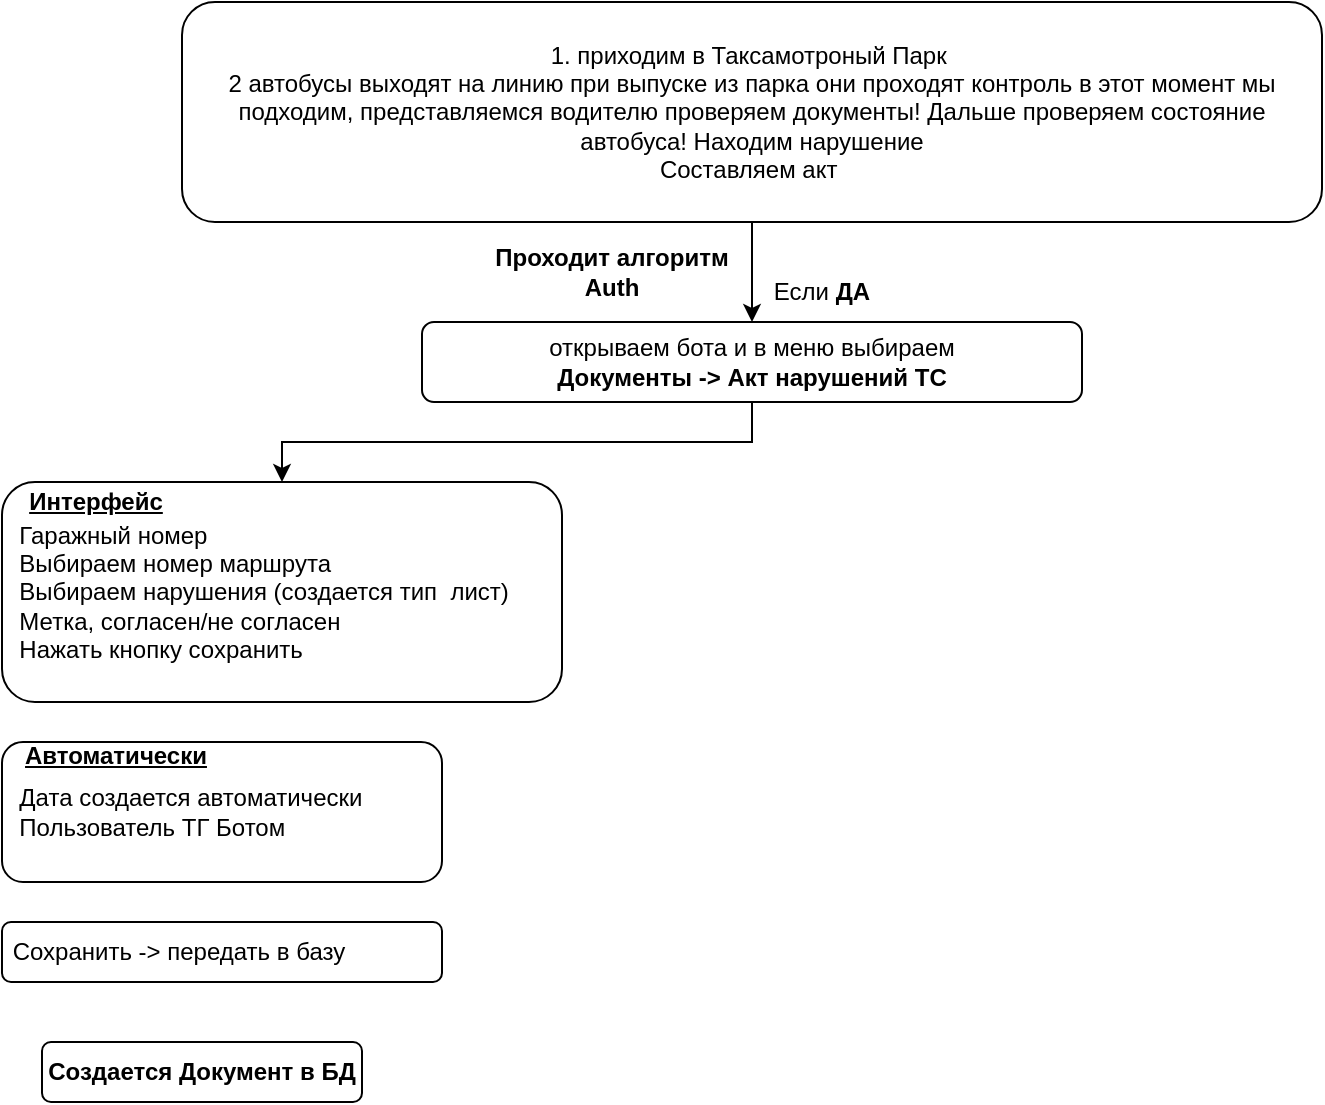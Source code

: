 <mxfile version="22.0.8" type="github">
  <diagram name="Страница — 1" id="SPHt7ZytzHKo-IP5oX0M">
    <mxGraphModel dx="1024" dy="517" grid="1" gridSize="10" guides="1" tooltips="1" connect="1" arrows="1" fold="1" page="1" pageScale="1" pageWidth="827" pageHeight="1169" math="0" shadow="0">
      <root>
        <mxCell id="0" />
        <mxCell id="1" parent="0" />
        <mxCell id="XXswtY91_qXGHENN87gQ-3" value="" style="edgeStyle=orthogonalEdgeStyle;rounded=0;orthogonalLoop=1;jettySize=auto;html=1;" edge="1" parent="1" source="XXswtY91_qXGHENN87gQ-1" target="XXswtY91_qXGHENN87gQ-2">
          <mxGeometry relative="1" as="geometry" />
        </mxCell>
        <mxCell id="XXswtY91_qXGHENN87gQ-1" value="&lt;div&gt;1. приходим в Таксамотроный Парк&amp;nbsp;&lt;/div&gt;&lt;div&gt;2 автобусы выходят на линию при выпуске из парка они проходят контроль в этот момент мы подходим, представляемся водителю проверяем документы! Дальше проверяем состояние автобуса! Находим нарушение&lt;/div&gt;&lt;div&gt;Составляем акт&amp;nbsp;&lt;/div&gt;" style="rounded=1;whiteSpace=wrap;html=1;" vertex="1" parent="1">
          <mxGeometry x="140" y="10" width="570" height="110" as="geometry" />
        </mxCell>
        <mxCell id="XXswtY91_qXGHENN87gQ-29" value="" style="edgeStyle=orthogonalEdgeStyle;rounded=0;orthogonalLoop=1;jettySize=auto;html=1;entryX=0.5;entryY=0;entryDx=0;entryDy=0;" edge="1" parent="1" source="XXswtY91_qXGHENN87gQ-2" target="XXswtY91_qXGHENN87gQ-17">
          <mxGeometry relative="1" as="geometry">
            <mxPoint x="75" y="190" as="targetPoint" />
          </mxGeometry>
        </mxCell>
        <mxCell id="XXswtY91_qXGHENN87gQ-2" value="открываем бота и в меню выбираем&lt;br&gt;&lt;b&gt;Документы -&amp;gt; Акт нарушений ТС&lt;/b&gt;" style="whiteSpace=wrap;html=1;rounded=1;" vertex="1" parent="1">
          <mxGeometry x="260" y="170" width="330" height="40" as="geometry" />
        </mxCell>
        <mxCell id="XXswtY91_qXGHENN87gQ-5" value="&lt;b&gt;Проходит алгоритм Auth&lt;/b&gt;" style="text;html=1;strokeColor=none;fillColor=none;align=center;verticalAlign=middle;whiteSpace=wrap;rounded=0;" vertex="1" parent="1">
          <mxGeometry x="290" y="130" width="130" height="30" as="geometry" />
        </mxCell>
        <mxCell id="XXswtY91_qXGHENN87gQ-6" value="Если &lt;b&gt;ДА&lt;/b&gt;" style="text;html=1;strokeColor=none;fillColor=none;align=center;verticalAlign=middle;whiteSpace=wrap;rounded=0;" vertex="1" parent="1">
          <mxGeometry x="430" y="140" width="60" height="30" as="geometry" />
        </mxCell>
        <mxCell id="XXswtY91_qXGHENN87gQ-13" value="&lt;b&gt;Создается Документ в БД&lt;/b&gt;" style="whiteSpace=wrap;html=1;rounded=1;" vertex="1" parent="1">
          <mxGeometry x="70" y="530" width="160" height="30" as="geometry" />
        </mxCell>
        <mxCell id="XXswtY91_qXGHENN87gQ-15" value="&amp;nbsp; Дата создается автоматически&lt;br&gt;&lt;div style=&quot;&quot;&gt;&lt;span style=&quot;background-color: initial;&quot;&gt;&amp;nbsp; Пользователь ТГ Ботом&lt;/span&gt;&lt;/div&gt;" style="whiteSpace=wrap;html=1;rounded=1;align=left;" vertex="1" parent="1">
          <mxGeometry x="50" y="380" width="220" height="70" as="geometry" />
        </mxCell>
        <mxCell id="XXswtY91_qXGHENN87gQ-17" value="&amp;nbsp; Гаражный номер&lt;br&gt;&amp;nbsp; Выбираем номер маршрута&lt;br&gt;&amp;nbsp; Выбираем нарушения (создается тип&amp;nbsp; лист)&lt;br&gt;&amp;nbsp; Метка, согласен/не согласен&lt;br&gt;&amp;nbsp; Нажать кнопку сохранить" style="whiteSpace=wrap;html=1;rounded=1;align=left;" vertex="1" parent="1">
          <mxGeometry x="50" y="250" width="280" height="110" as="geometry" />
        </mxCell>
        <mxCell id="XXswtY91_qXGHENN87gQ-19" value="&lt;b&gt;&lt;u&gt;Интерфейс&lt;/u&gt;&lt;/b&gt;" style="text;html=1;strokeColor=none;fillColor=none;align=center;verticalAlign=middle;whiteSpace=wrap;rounded=0;" vertex="1" parent="1">
          <mxGeometry x="57" y="245" width="80" height="30" as="geometry" />
        </mxCell>
        <mxCell id="XXswtY91_qXGHENN87gQ-22" value="&amp;nbsp;Сохранить -&amp;gt; передать в базу" style="whiteSpace=wrap;html=1;align=left;rounded=1;" vertex="1" parent="1">
          <mxGeometry x="50" y="470" width="220" height="30" as="geometry" />
        </mxCell>
        <mxCell id="XXswtY91_qXGHENN87gQ-34" value="&lt;b&gt;&lt;u&gt;Автоматически&lt;/u&gt;&lt;/b&gt;" style="text;html=1;strokeColor=none;fillColor=none;align=center;verticalAlign=middle;whiteSpace=wrap;rounded=0;" vertex="1" parent="1">
          <mxGeometry x="52" y="372" width="110" height="30" as="geometry" />
        </mxCell>
      </root>
    </mxGraphModel>
  </diagram>
</mxfile>
